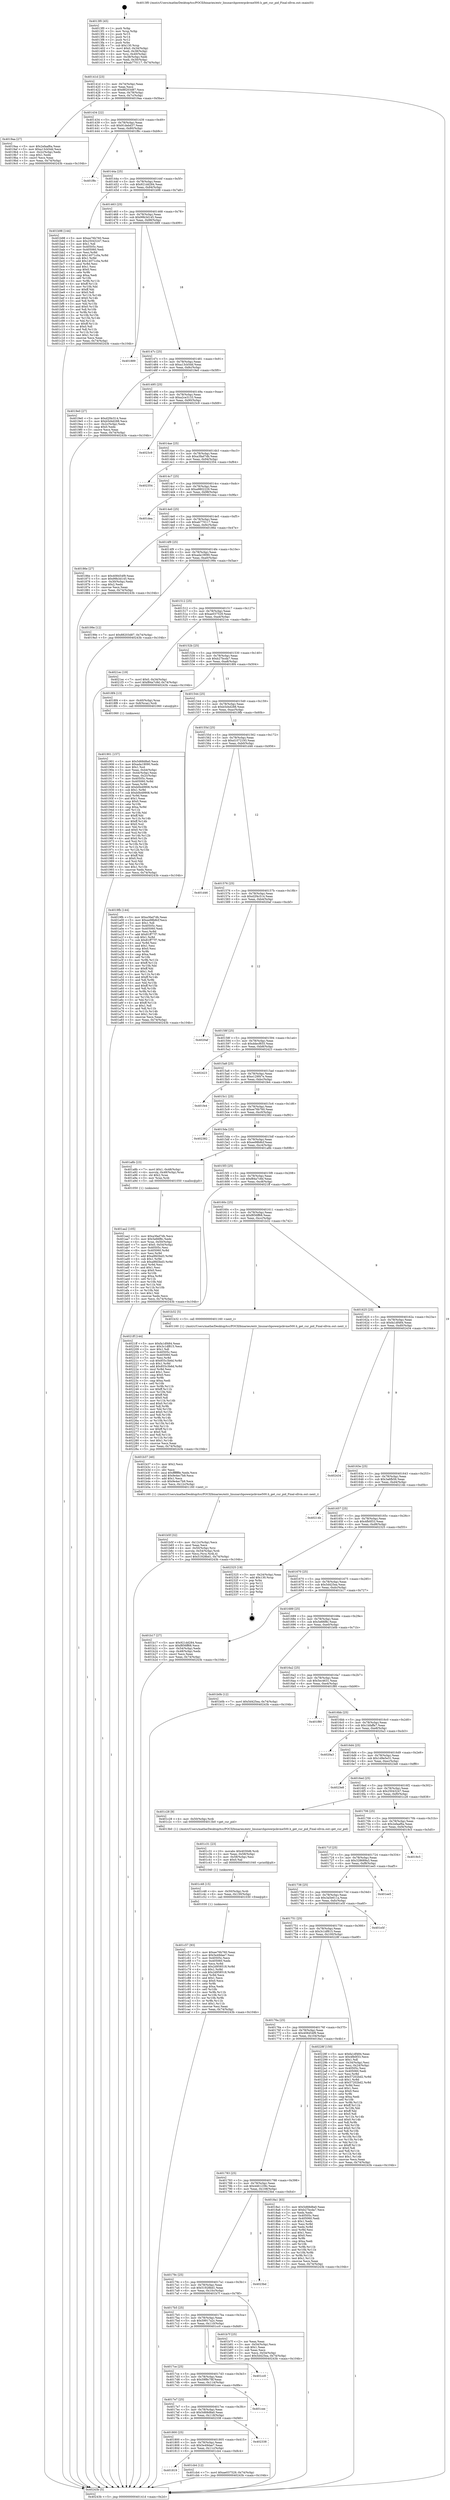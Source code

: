 digraph "0x4013f0" {
  label = "0x4013f0 (/mnt/c/Users/mathe/Desktop/tcc/POCII/binaries/extr_linuxarchpowerpckvme500.h_get_cur_pid_Final-ollvm.out::main(0))"
  labelloc = "t"
  node[shape=record]

  Entry [label="",width=0.3,height=0.3,shape=circle,fillcolor=black,style=filled]
  "0x40141d" [label="{
     0x40141d [23]\l
     | [instrs]\l
     &nbsp;&nbsp;0x40141d \<+3\>: mov -0x74(%rbp),%eax\l
     &nbsp;&nbsp;0x401420 \<+2\>: mov %eax,%ecx\l
     &nbsp;&nbsp;0x401422 \<+6\>: sub $0x88203d87,%ecx\l
     &nbsp;&nbsp;0x401428 \<+3\>: mov %eax,-0x78(%rbp)\l
     &nbsp;&nbsp;0x40142b \<+3\>: mov %ecx,-0x7c(%rbp)\l
     &nbsp;&nbsp;0x40142e \<+6\>: je 00000000004019aa \<main+0x5ba\>\l
  }"]
  "0x4019aa" [label="{
     0x4019aa [27]\l
     | [instrs]\l
     &nbsp;&nbsp;0x4019aa \<+5\>: mov $0x2efaaf6a,%eax\l
     &nbsp;&nbsp;0x4019af \<+5\>: mov $0xa13cb5dd,%ecx\l
     &nbsp;&nbsp;0x4019b4 \<+3\>: mov -0x2c(%rbp),%edx\l
     &nbsp;&nbsp;0x4019b7 \<+3\>: cmp $0x1,%edx\l
     &nbsp;&nbsp;0x4019ba \<+3\>: cmovl %ecx,%eax\l
     &nbsp;&nbsp;0x4019bd \<+3\>: mov %eax,-0x74(%rbp)\l
     &nbsp;&nbsp;0x4019c0 \<+5\>: jmp 000000000040243b \<main+0x104b\>\l
  }"]
  "0x401434" [label="{
     0x401434 [22]\l
     | [instrs]\l
     &nbsp;&nbsp;0x401434 \<+5\>: jmp 0000000000401439 \<main+0x49\>\l
     &nbsp;&nbsp;0x401439 \<+3\>: mov -0x78(%rbp),%eax\l
     &nbsp;&nbsp;0x40143c \<+5\>: sub $0x91debd37,%eax\l
     &nbsp;&nbsp;0x401441 \<+3\>: mov %eax,-0x80(%rbp)\l
     &nbsp;&nbsp;0x401444 \<+6\>: je 0000000000401f8c \<main+0xb9c\>\l
  }"]
  Exit [label="",width=0.3,height=0.3,shape=circle,fillcolor=black,style=filled,peripheries=2]
  "0x401f8c" [label="{
     0x401f8c\l
  }", style=dashed]
  "0x40144a" [label="{
     0x40144a [25]\l
     | [instrs]\l
     &nbsp;&nbsp;0x40144a \<+5\>: jmp 000000000040144f \<main+0x5f\>\l
     &nbsp;&nbsp;0x40144f \<+3\>: mov -0x78(%rbp),%eax\l
     &nbsp;&nbsp;0x401452 \<+5\>: sub $0x921dd284,%eax\l
     &nbsp;&nbsp;0x401457 \<+6\>: mov %eax,-0x84(%rbp)\l
     &nbsp;&nbsp;0x40145d \<+6\>: je 0000000000401b98 \<main+0x7a8\>\l
  }"]
  "0x401819" [label="{
     0x401819\l
  }", style=dashed]
  "0x401b98" [label="{
     0x401b98 [144]\l
     | [instrs]\l
     &nbsp;&nbsp;0x401b98 \<+5\>: mov $0xee76b760,%eax\l
     &nbsp;&nbsp;0x401b9d \<+5\>: mov $0x25043247,%ecx\l
     &nbsp;&nbsp;0x401ba2 \<+2\>: mov $0x1,%dl\l
     &nbsp;&nbsp;0x401ba4 \<+7\>: mov 0x40505c,%esi\l
     &nbsp;&nbsp;0x401bab \<+7\>: mov 0x405060,%edi\l
     &nbsp;&nbsp;0x401bb2 \<+3\>: mov %esi,%r8d\l
     &nbsp;&nbsp;0x401bb5 \<+7\>: sub $0x14071c0a,%r8d\l
     &nbsp;&nbsp;0x401bbc \<+4\>: sub $0x1,%r8d\l
     &nbsp;&nbsp;0x401bc0 \<+7\>: add $0x14071c0a,%r8d\l
     &nbsp;&nbsp;0x401bc7 \<+4\>: imul %r8d,%esi\l
     &nbsp;&nbsp;0x401bcb \<+3\>: and $0x1,%esi\l
     &nbsp;&nbsp;0x401bce \<+3\>: cmp $0x0,%esi\l
     &nbsp;&nbsp;0x401bd1 \<+4\>: sete %r9b\l
     &nbsp;&nbsp;0x401bd5 \<+3\>: cmp $0xa,%edi\l
     &nbsp;&nbsp;0x401bd8 \<+4\>: setl %r10b\l
     &nbsp;&nbsp;0x401bdc \<+3\>: mov %r9b,%r11b\l
     &nbsp;&nbsp;0x401bdf \<+4\>: xor $0xff,%r11b\l
     &nbsp;&nbsp;0x401be3 \<+3\>: mov %r10b,%bl\l
     &nbsp;&nbsp;0x401be6 \<+3\>: xor $0xff,%bl\l
     &nbsp;&nbsp;0x401be9 \<+3\>: xor $0x0,%dl\l
     &nbsp;&nbsp;0x401bec \<+3\>: mov %r11b,%r14b\l
     &nbsp;&nbsp;0x401bef \<+4\>: and $0x0,%r14b\l
     &nbsp;&nbsp;0x401bf3 \<+3\>: and %dl,%r9b\l
     &nbsp;&nbsp;0x401bf6 \<+3\>: mov %bl,%r15b\l
     &nbsp;&nbsp;0x401bf9 \<+4\>: and $0x0,%r15b\l
     &nbsp;&nbsp;0x401bfd \<+3\>: and %dl,%r10b\l
     &nbsp;&nbsp;0x401c00 \<+3\>: or %r9b,%r14b\l
     &nbsp;&nbsp;0x401c03 \<+3\>: or %r10b,%r15b\l
     &nbsp;&nbsp;0x401c06 \<+3\>: xor %r15b,%r14b\l
     &nbsp;&nbsp;0x401c09 \<+3\>: or %bl,%r11b\l
     &nbsp;&nbsp;0x401c0c \<+4\>: xor $0xff,%r11b\l
     &nbsp;&nbsp;0x401c10 \<+3\>: or $0x0,%dl\l
     &nbsp;&nbsp;0x401c13 \<+3\>: and %dl,%r11b\l
     &nbsp;&nbsp;0x401c16 \<+3\>: or %r11b,%r14b\l
     &nbsp;&nbsp;0x401c19 \<+4\>: test $0x1,%r14b\l
     &nbsp;&nbsp;0x401c1d \<+3\>: cmovne %ecx,%eax\l
     &nbsp;&nbsp;0x401c20 \<+3\>: mov %eax,-0x74(%rbp)\l
     &nbsp;&nbsp;0x401c23 \<+5\>: jmp 000000000040243b \<main+0x104b\>\l
  }"]
  "0x401463" [label="{
     0x401463 [25]\l
     | [instrs]\l
     &nbsp;&nbsp;0x401463 \<+5\>: jmp 0000000000401468 \<main+0x78\>\l
     &nbsp;&nbsp;0x401468 \<+3\>: mov -0x78(%rbp),%eax\l
     &nbsp;&nbsp;0x40146b \<+5\>: sub $0x99b3d145,%eax\l
     &nbsp;&nbsp;0x401470 \<+6\>: mov %eax,-0x88(%rbp)\l
     &nbsp;&nbsp;0x401476 \<+6\>: je 0000000000401889 \<main+0x499\>\l
  }"]
  "0x401cb4" [label="{
     0x401cb4 [12]\l
     | [instrs]\l
     &nbsp;&nbsp;0x401cb4 \<+7\>: movl $0xae037529,-0x74(%rbp)\l
     &nbsp;&nbsp;0x401cbb \<+5\>: jmp 000000000040243b \<main+0x104b\>\l
  }"]
  "0x401889" [label="{
     0x401889\l
  }", style=dashed]
  "0x40147c" [label="{
     0x40147c [25]\l
     | [instrs]\l
     &nbsp;&nbsp;0x40147c \<+5\>: jmp 0000000000401481 \<main+0x91\>\l
     &nbsp;&nbsp;0x401481 \<+3\>: mov -0x78(%rbp),%eax\l
     &nbsp;&nbsp;0x401484 \<+5\>: sub $0xa13cb5dd,%eax\l
     &nbsp;&nbsp;0x401489 \<+6\>: mov %eax,-0x8c(%rbp)\l
     &nbsp;&nbsp;0x40148f \<+6\>: je 00000000004019e0 \<main+0x5f0\>\l
  }"]
  "0x401800" [label="{
     0x401800 [25]\l
     | [instrs]\l
     &nbsp;&nbsp;0x401800 \<+5\>: jmp 0000000000401805 \<main+0x415\>\l
     &nbsp;&nbsp;0x401805 \<+3\>: mov -0x78(%rbp),%eax\l
     &nbsp;&nbsp;0x401808 \<+5\>: sub $0x5e49dae7,%eax\l
     &nbsp;&nbsp;0x40180d \<+6\>: mov %eax,-0x11c(%rbp)\l
     &nbsp;&nbsp;0x401813 \<+6\>: je 0000000000401cb4 \<main+0x8c4\>\l
  }"]
  "0x4019e0" [label="{
     0x4019e0 [27]\l
     | [instrs]\l
     &nbsp;&nbsp;0x4019e0 \<+5\>: mov $0xd2f4c514,%eax\l
     &nbsp;&nbsp;0x4019e5 \<+5\>: mov $0xb5d4d288,%ecx\l
     &nbsp;&nbsp;0x4019ea \<+3\>: mov -0x2c(%rbp),%edx\l
     &nbsp;&nbsp;0x4019ed \<+3\>: cmp $0x0,%edx\l
     &nbsp;&nbsp;0x4019f0 \<+3\>: cmove %ecx,%eax\l
     &nbsp;&nbsp;0x4019f3 \<+3\>: mov %eax,-0x74(%rbp)\l
     &nbsp;&nbsp;0x4019f6 \<+5\>: jmp 000000000040243b \<main+0x104b\>\l
  }"]
  "0x401495" [label="{
     0x401495 [25]\l
     | [instrs]\l
     &nbsp;&nbsp;0x401495 \<+5\>: jmp 000000000040149a \<main+0xaa\>\l
     &nbsp;&nbsp;0x40149a \<+3\>: mov -0x78(%rbp),%eax\l
     &nbsp;&nbsp;0x40149d \<+5\>: sub $0xa2ce3133,%eax\l
     &nbsp;&nbsp;0x4014a2 \<+6\>: mov %eax,-0x90(%rbp)\l
     &nbsp;&nbsp;0x4014a8 \<+6\>: je 00000000004023c9 \<main+0xfd9\>\l
  }"]
  "0x402338" [label="{
     0x402338\l
  }", style=dashed]
  "0x4023c9" [label="{
     0x4023c9\l
  }", style=dashed]
  "0x4014ae" [label="{
     0x4014ae [25]\l
     | [instrs]\l
     &nbsp;&nbsp;0x4014ae \<+5\>: jmp 00000000004014b3 \<main+0xc3\>\l
     &nbsp;&nbsp;0x4014b3 \<+3\>: mov -0x78(%rbp),%eax\l
     &nbsp;&nbsp;0x4014b6 \<+5\>: sub $0xa3fad7db,%eax\l
     &nbsp;&nbsp;0x4014bb \<+6\>: mov %eax,-0x94(%rbp)\l
     &nbsp;&nbsp;0x4014c1 \<+6\>: je 0000000000402354 \<main+0xf64\>\l
  }"]
  "0x4017e7" [label="{
     0x4017e7 [25]\l
     | [instrs]\l
     &nbsp;&nbsp;0x4017e7 \<+5\>: jmp 00000000004017ec \<main+0x3fc\>\l
     &nbsp;&nbsp;0x4017ec \<+3\>: mov -0x78(%rbp),%eax\l
     &nbsp;&nbsp;0x4017ef \<+5\>: sub $0x5d68d8a0,%eax\l
     &nbsp;&nbsp;0x4017f4 \<+6\>: mov %eax,-0x118(%rbp)\l
     &nbsp;&nbsp;0x4017fa \<+6\>: je 0000000000402338 \<main+0xf48\>\l
  }"]
  "0x402354" [label="{
     0x402354\l
  }", style=dashed]
  "0x4014c7" [label="{
     0x4014c7 [25]\l
     | [instrs]\l
     &nbsp;&nbsp;0x4014c7 \<+5\>: jmp 00000000004014cc \<main+0xdc\>\l
     &nbsp;&nbsp;0x4014cc \<+3\>: mov -0x78(%rbp),%eax\l
     &nbsp;&nbsp;0x4014cf \<+5\>: sub $0xa9802229,%eax\l
     &nbsp;&nbsp;0x4014d4 \<+6\>: mov %eax,-0x98(%rbp)\l
     &nbsp;&nbsp;0x4014da \<+6\>: je 0000000000401dea \<main+0x9fa\>\l
  }"]
  "0x401cee" [label="{
     0x401cee\l
  }", style=dashed]
  "0x401dea" [label="{
     0x401dea\l
  }", style=dashed]
  "0x4014e0" [label="{
     0x4014e0 [25]\l
     | [instrs]\l
     &nbsp;&nbsp;0x4014e0 \<+5\>: jmp 00000000004014e5 \<main+0xf5\>\l
     &nbsp;&nbsp;0x4014e5 \<+3\>: mov -0x78(%rbp),%eax\l
     &nbsp;&nbsp;0x4014e8 \<+5\>: sub $0xab770117,%eax\l
     &nbsp;&nbsp;0x4014ed \<+6\>: mov %eax,-0x9c(%rbp)\l
     &nbsp;&nbsp;0x4014f3 \<+6\>: je 000000000040186e \<main+0x47e\>\l
  }"]
  "0x4017ce" [label="{
     0x4017ce [25]\l
     | [instrs]\l
     &nbsp;&nbsp;0x4017ce \<+5\>: jmp 00000000004017d3 \<main+0x3e3\>\l
     &nbsp;&nbsp;0x4017d3 \<+3\>: mov -0x78(%rbp),%eax\l
     &nbsp;&nbsp;0x4017d6 \<+5\>: sub $0x59f8c78f,%eax\l
     &nbsp;&nbsp;0x4017db \<+6\>: mov %eax,-0x114(%rbp)\l
     &nbsp;&nbsp;0x4017e1 \<+6\>: je 0000000000401cee \<main+0x8fe\>\l
  }"]
  "0x40186e" [label="{
     0x40186e [27]\l
     | [instrs]\l
     &nbsp;&nbsp;0x40186e \<+5\>: mov $0x408454f9,%eax\l
     &nbsp;&nbsp;0x401873 \<+5\>: mov $0x99b3d145,%ecx\l
     &nbsp;&nbsp;0x401878 \<+3\>: mov -0x30(%rbp),%edx\l
     &nbsp;&nbsp;0x40187b \<+3\>: cmp $0x2,%edx\l
     &nbsp;&nbsp;0x40187e \<+3\>: cmovne %ecx,%eax\l
     &nbsp;&nbsp;0x401881 \<+3\>: mov %eax,-0x74(%rbp)\l
     &nbsp;&nbsp;0x401884 \<+5\>: jmp 000000000040243b \<main+0x104b\>\l
  }"]
  "0x4014f9" [label="{
     0x4014f9 [25]\l
     | [instrs]\l
     &nbsp;&nbsp;0x4014f9 \<+5\>: jmp 00000000004014fe \<main+0x10e\>\l
     &nbsp;&nbsp;0x4014fe \<+3\>: mov -0x78(%rbp),%eax\l
     &nbsp;&nbsp;0x401501 \<+5\>: sub $0xada19090,%eax\l
     &nbsp;&nbsp;0x401506 \<+6\>: mov %eax,-0xa0(%rbp)\l
     &nbsp;&nbsp;0x40150c \<+6\>: je 000000000040199e \<main+0x5ae\>\l
  }"]
  "0x40243b" [label="{
     0x40243b [5]\l
     | [instrs]\l
     &nbsp;&nbsp;0x40243b \<+5\>: jmp 000000000040141d \<main+0x2d\>\l
  }"]
  "0x4013f0" [label="{
     0x4013f0 [45]\l
     | [instrs]\l
     &nbsp;&nbsp;0x4013f0 \<+1\>: push %rbp\l
     &nbsp;&nbsp;0x4013f1 \<+3\>: mov %rsp,%rbp\l
     &nbsp;&nbsp;0x4013f4 \<+2\>: push %r15\l
     &nbsp;&nbsp;0x4013f6 \<+2\>: push %r14\l
     &nbsp;&nbsp;0x4013f8 \<+2\>: push %r12\l
     &nbsp;&nbsp;0x4013fa \<+1\>: push %rbx\l
     &nbsp;&nbsp;0x4013fb \<+7\>: sub $0x130,%rsp\l
     &nbsp;&nbsp;0x401402 \<+7\>: movl $0x0,-0x34(%rbp)\l
     &nbsp;&nbsp;0x401409 \<+3\>: mov %edi,-0x38(%rbp)\l
     &nbsp;&nbsp;0x40140c \<+4\>: mov %rsi,-0x40(%rbp)\l
     &nbsp;&nbsp;0x401410 \<+3\>: mov -0x38(%rbp),%edi\l
     &nbsp;&nbsp;0x401413 \<+3\>: mov %edi,-0x30(%rbp)\l
     &nbsp;&nbsp;0x401416 \<+7\>: movl $0xab770117,-0x74(%rbp)\l
  }"]
  "0x401cc0" [label="{
     0x401cc0\l
  }", style=dashed]
  "0x40199e" [label="{
     0x40199e [12]\l
     | [instrs]\l
     &nbsp;&nbsp;0x40199e \<+7\>: movl $0x88203d87,-0x74(%rbp)\l
     &nbsp;&nbsp;0x4019a5 \<+5\>: jmp 000000000040243b \<main+0x104b\>\l
  }"]
  "0x401512" [label="{
     0x401512 [25]\l
     | [instrs]\l
     &nbsp;&nbsp;0x401512 \<+5\>: jmp 0000000000401517 \<main+0x127\>\l
     &nbsp;&nbsp;0x401517 \<+3\>: mov -0x78(%rbp),%eax\l
     &nbsp;&nbsp;0x40151a \<+5\>: sub $0xae037529,%eax\l
     &nbsp;&nbsp;0x40151f \<+6\>: mov %eax,-0xa4(%rbp)\l
     &nbsp;&nbsp;0x401525 \<+6\>: je 00000000004021ec \<main+0xdfc\>\l
  }"]
  "0x401c57" [label="{
     0x401c57 [93]\l
     | [instrs]\l
     &nbsp;&nbsp;0x401c57 \<+5\>: mov $0xee76b760,%eax\l
     &nbsp;&nbsp;0x401c5c \<+5\>: mov $0x5e49dae7,%esi\l
     &nbsp;&nbsp;0x401c61 \<+7\>: mov 0x40505c,%ecx\l
     &nbsp;&nbsp;0x401c68 \<+7\>: mov 0x405060,%edx\l
     &nbsp;&nbsp;0x401c6f \<+3\>: mov %ecx,%r8d\l
     &nbsp;&nbsp;0x401c72 \<+7\>: add $0x2d958518,%r8d\l
     &nbsp;&nbsp;0x401c79 \<+4\>: sub $0x1,%r8d\l
     &nbsp;&nbsp;0x401c7d \<+7\>: sub $0x2d958518,%r8d\l
     &nbsp;&nbsp;0x401c84 \<+4\>: imul %r8d,%ecx\l
     &nbsp;&nbsp;0x401c88 \<+3\>: and $0x1,%ecx\l
     &nbsp;&nbsp;0x401c8b \<+3\>: cmp $0x0,%ecx\l
     &nbsp;&nbsp;0x401c8e \<+4\>: sete %r9b\l
     &nbsp;&nbsp;0x401c92 \<+3\>: cmp $0xa,%edx\l
     &nbsp;&nbsp;0x401c95 \<+4\>: setl %r10b\l
     &nbsp;&nbsp;0x401c99 \<+3\>: mov %r9b,%r11b\l
     &nbsp;&nbsp;0x401c9c \<+3\>: and %r10b,%r11b\l
     &nbsp;&nbsp;0x401c9f \<+3\>: xor %r10b,%r9b\l
     &nbsp;&nbsp;0x401ca2 \<+3\>: or %r9b,%r11b\l
     &nbsp;&nbsp;0x401ca5 \<+4\>: test $0x1,%r11b\l
     &nbsp;&nbsp;0x401ca9 \<+3\>: cmovne %esi,%eax\l
     &nbsp;&nbsp;0x401cac \<+3\>: mov %eax,-0x74(%rbp)\l
     &nbsp;&nbsp;0x401caf \<+5\>: jmp 000000000040243b \<main+0x104b\>\l
  }"]
  "0x4021ec" [label="{
     0x4021ec [19]\l
     | [instrs]\l
     &nbsp;&nbsp;0x4021ec \<+7\>: movl $0x0,-0x34(%rbp)\l
     &nbsp;&nbsp;0x4021f3 \<+7\>: movl $0xf84a7c8d,-0x74(%rbp)\l
     &nbsp;&nbsp;0x4021fa \<+5\>: jmp 000000000040243b \<main+0x104b\>\l
  }"]
  "0x40152b" [label="{
     0x40152b [25]\l
     | [instrs]\l
     &nbsp;&nbsp;0x40152b \<+5\>: jmp 0000000000401530 \<main+0x140\>\l
     &nbsp;&nbsp;0x401530 \<+3\>: mov -0x78(%rbp),%eax\l
     &nbsp;&nbsp;0x401533 \<+5\>: sub $0xb27bcda7,%eax\l
     &nbsp;&nbsp;0x401538 \<+6\>: mov %eax,-0xa8(%rbp)\l
     &nbsp;&nbsp;0x40153e \<+6\>: je 00000000004018f4 \<main+0x504\>\l
  }"]
  "0x401c48" [label="{
     0x401c48 [15]\l
     | [instrs]\l
     &nbsp;&nbsp;0x401c48 \<+4\>: mov -0x50(%rbp),%rdi\l
     &nbsp;&nbsp;0x401c4c \<+6\>: mov %eax,-0x130(%rbp)\l
     &nbsp;&nbsp;0x401c52 \<+5\>: call 0000000000401030 \<free@plt\>\l
     | [calls]\l
     &nbsp;&nbsp;0x401030 \{1\} (unknown)\l
  }"]
  "0x4018f4" [label="{
     0x4018f4 [13]\l
     | [instrs]\l
     &nbsp;&nbsp;0x4018f4 \<+4\>: mov -0x40(%rbp),%rax\l
     &nbsp;&nbsp;0x4018f8 \<+4\>: mov 0x8(%rax),%rdi\l
     &nbsp;&nbsp;0x4018fc \<+5\>: call 0000000000401060 \<atoi@plt\>\l
     | [calls]\l
     &nbsp;&nbsp;0x401060 \{1\} (unknown)\l
  }"]
  "0x401544" [label="{
     0x401544 [25]\l
     | [instrs]\l
     &nbsp;&nbsp;0x401544 \<+5\>: jmp 0000000000401549 \<main+0x159\>\l
     &nbsp;&nbsp;0x401549 \<+3\>: mov -0x78(%rbp),%eax\l
     &nbsp;&nbsp;0x40154c \<+5\>: sub $0xb5d4d288,%eax\l
     &nbsp;&nbsp;0x401551 \<+6\>: mov %eax,-0xac(%rbp)\l
     &nbsp;&nbsp;0x401557 \<+6\>: je 00000000004019fb \<main+0x60b\>\l
  }"]
  "0x401c31" [label="{
     0x401c31 [23]\l
     | [instrs]\l
     &nbsp;&nbsp;0x401c31 \<+10\>: movabs $0x4030d6,%rdi\l
     &nbsp;&nbsp;0x401c3b \<+3\>: mov %eax,-0x58(%rbp)\l
     &nbsp;&nbsp;0x401c3e \<+3\>: mov -0x58(%rbp),%esi\l
     &nbsp;&nbsp;0x401c41 \<+2\>: mov $0x0,%al\l
     &nbsp;&nbsp;0x401c43 \<+5\>: call 0000000000401040 \<printf@plt\>\l
     | [calls]\l
     &nbsp;&nbsp;0x401040 \{1\} (unknown)\l
  }"]
  "0x4019fb" [label="{
     0x4019fb [144]\l
     | [instrs]\l
     &nbsp;&nbsp;0x4019fb \<+5\>: mov $0xa3fad7db,%eax\l
     &nbsp;&nbsp;0x401a00 \<+5\>: mov $0xee98b8cf,%ecx\l
     &nbsp;&nbsp;0x401a05 \<+2\>: mov $0x1,%dl\l
     &nbsp;&nbsp;0x401a07 \<+7\>: mov 0x40505c,%esi\l
     &nbsp;&nbsp;0x401a0e \<+7\>: mov 0x405060,%edi\l
     &nbsp;&nbsp;0x401a15 \<+3\>: mov %esi,%r8d\l
     &nbsp;&nbsp;0x401a18 \<+7\>: add $0x81ff77f7,%r8d\l
     &nbsp;&nbsp;0x401a1f \<+4\>: sub $0x1,%r8d\l
     &nbsp;&nbsp;0x401a23 \<+7\>: sub $0x81ff77f7,%r8d\l
     &nbsp;&nbsp;0x401a2a \<+4\>: imul %r8d,%esi\l
     &nbsp;&nbsp;0x401a2e \<+3\>: and $0x1,%esi\l
     &nbsp;&nbsp;0x401a31 \<+3\>: cmp $0x0,%esi\l
     &nbsp;&nbsp;0x401a34 \<+4\>: sete %r9b\l
     &nbsp;&nbsp;0x401a38 \<+3\>: cmp $0xa,%edi\l
     &nbsp;&nbsp;0x401a3b \<+4\>: setl %r10b\l
     &nbsp;&nbsp;0x401a3f \<+3\>: mov %r9b,%r11b\l
     &nbsp;&nbsp;0x401a42 \<+4\>: xor $0xff,%r11b\l
     &nbsp;&nbsp;0x401a46 \<+3\>: mov %r10b,%bl\l
     &nbsp;&nbsp;0x401a49 \<+3\>: xor $0xff,%bl\l
     &nbsp;&nbsp;0x401a4c \<+3\>: xor $0x1,%dl\l
     &nbsp;&nbsp;0x401a4f \<+3\>: mov %r11b,%r14b\l
     &nbsp;&nbsp;0x401a52 \<+4\>: and $0xff,%r14b\l
     &nbsp;&nbsp;0x401a56 \<+3\>: and %dl,%r9b\l
     &nbsp;&nbsp;0x401a59 \<+3\>: mov %bl,%r15b\l
     &nbsp;&nbsp;0x401a5c \<+4\>: and $0xff,%r15b\l
     &nbsp;&nbsp;0x401a60 \<+3\>: and %dl,%r10b\l
     &nbsp;&nbsp;0x401a63 \<+3\>: or %r9b,%r14b\l
     &nbsp;&nbsp;0x401a66 \<+3\>: or %r10b,%r15b\l
     &nbsp;&nbsp;0x401a69 \<+3\>: xor %r15b,%r14b\l
     &nbsp;&nbsp;0x401a6c \<+3\>: or %bl,%r11b\l
     &nbsp;&nbsp;0x401a6f \<+4\>: xor $0xff,%r11b\l
     &nbsp;&nbsp;0x401a73 \<+3\>: or $0x1,%dl\l
     &nbsp;&nbsp;0x401a76 \<+3\>: and %dl,%r11b\l
     &nbsp;&nbsp;0x401a79 \<+3\>: or %r11b,%r14b\l
     &nbsp;&nbsp;0x401a7c \<+4\>: test $0x1,%r14b\l
     &nbsp;&nbsp;0x401a80 \<+3\>: cmovne %ecx,%eax\l
     &nbsp;&nbsp;0x401a83 \<+3\>: mov %eax,-0x74(%rbp)\l
     &nbsp;&nbsp;0x401a86 \<+5\>: jmp 000000000040243b \<main+0x104b\>\l
  }"]
  "0x40155d" [label="{
     0x40155d [25]\l
     | [instrs]\l
     &nbsp;&nbsp;0x40155d \<+5\>: jmp 0000000000401562 \<main+0x172\>\l
     &nbsp;&nbsp;0x401562 \<+3\>: mov -0x78(%rbp),%eax\l
     &nbsp;&nbsp;0x401565 \<+5\>: sub $0xd1072193,%eax\l
     &nbsp;&nbsp;0x40156a \<+6\>: mov %eax,-0xb0(%rbp)\l
     &nbsp;&nbsp;0x401570 \<+6\>: je 0000000000401d46 \<main+0x956\>\l
  }"]
  "0x4017b5" [label="{
     0x4017b5 [25]\l
     | [instrs]\l
     &nbsp;&nbsp;0x4017b5 \<+5\>: jmp 00000000004017ba \<main+0x3ca\>\l
     &nbsp;&nbsp;0x4017ba \<+3\>: mov -0x78(%rbp),%eax\l
     &nbsp;&nbsp;0x4017bd \<+5\>: sub $0x59917a2c,%eax\l
     &nbsp;&nbsp;0x4017c2 \<+6\>: mov %eax,-0x110(%rbp)\l
     &nbsp;&nbsp;0x4017c8 \<+6\>: je 0000000000401cc0 \<main+0x8d0\>\l
  }"]
  "0x401d46" [label="{
     0x401d46\l
  }", style=dashed]
  "0x401576" [label="{
     0x401576 [25]\l
     | [instrs]\l
     &nbsp;&nbsp;0x401576 \<+5\>: jmp 000000000040157b \<main+0x18b\>\l
     &nbsp;&nbsp;0x40157b \<+3\>: mov -0x78(%rbp),%eax\l
     &nbsp;&nbsp;0x40157e \<+5\>: sub $0xd2f4c514,%eax\l
     &nbsp;&nbsp;0x401583 \<+6\>: mov %eax,-0xb4(%rbp)\l
     &nbsp;&nbsp;0x401589 \<+6\>: je 00000000004020af \<main+0xcbf\>\l
  }"]
  "0x401b7f" [label="{
     0x401b7f [25]\l
     | [instrs]\l
     &nbsp;&nbsp;0x401b7f \<+2\>: xor %eax,%eax\l
     &nbsp;&nbsp;0x401b81 \<+3\>: mov -0x54(%rbp),%ecx\l
     &nbsp;&nbsp;0x401b84 \<+3\>: sub $0x1,%eax\l
     &nbsp;&nbsp;0x401b87 \<+2\>: sub %eax,%ecx\l
     &nbsp;&nbsp;0x401b89 \<+3\>: mov %ecx,-0x54(%rbp)\l
     &nbsp;&nbsp;0x401b8c \<+7\>: movl $0x5d425ea,-0x74(%rbp)\l
     &nbsp;&nbsp;0x401b93 \<+5\>: jmp 000000000040243b \<main+0x104b\>\l
  }"]
  "0x4020af" [label="{
     0x4020af\l
  }", style=dashed]
  "0x40158f" [label="{
     0x40158f [25]\l
     | [instrs]\l
     &nbsp;&nbsp;0x40158f \<+5\>: jmp 0000000000401594 \<main+0x1a4\>\l
     &nbsp;&nbsp;0x401594 \<+3\>: mov -0x78(%rbp),%eax\l
     &nbsp;&nbsp;0x401597 \<+5\>: sub $0xddecf655,%eax\l
     &nbsp;&nbsp;0x40159c \<+6\>: mov %eax,-0xb8(%rbp)\l
     &nbsp;&nbsp;0x4015a2 \<+6\>: je 0000000000402423 \<main+0x1033\>\l
  }"]
  "0x40179c" [label="{
     0x40179c [25]\l
     | [instrs]\l
     &nbsp;&nbsp;0x40179c \<+5\>: jmp 00000000004017a1 \<main+0x3b1\>\l
     &nbsp;&nbsp;0x4017a1 \<+3\>: mov -0x78(%rbp),%eax\l
     &nbsp;&nbsp;0x4017a4 \<+5\>: sub $0x51928bd1,%eax\l
     &nbsp;&nbsp;0x4017a9 \<+6\>: mov %eax,-0x10c(%rbp)\l
     &nbsp;&nbsp;0x4017af \<+6\>: je 0000000000401b7f \<main+0x78f\>\l
  }"]
  "0x402423" [label="{
     0x402423\l
  }", style=dashed]
  "0x4015a8" [label="{
     0x4015a8 [25]\l
     | [instrs]\l
     &nbsp;&nbsp;0x4015a8 \<+5\>: jmp 00000000004015ad \<main+0x1bd\>\l
     &nbsp;&nbsp;0x4015ad \<+3\>: mov -0x78(%rbp),%eax\l
     &nbsp;&nbsp;0x4015b0 \<+5\>: sub $0xe129f47e,%eax\l
     &nbsp;&nbsp;0x4015b5 \<+6\>: mov %eax,-0xbc(%rbp)\l
     &nbsp;&nbsp;0x4015bb \<+6\>: je 0000000000401fe4 \<main+0xbf4\>\l
  }"]
  "0x4023bd" [label="{
     0x4023bd\l
  }", style=dashed]
  "0x401fe4" [label="{
     0x401fe4\l
  }", style=dashed]
  "0x4015c1" [label="{
     0x4015c1 [25]\l
     | [instrs]\l
     &nbsp;&nbsp;0x4015c1 \<+5\>: jmp 00000000004015c6 \<main+0x1d6\>\l
     &nbsp;&nbsp;0x4015c6 \<+3\>: mov -0x78(%rbp),%eax\l
     &nbsp;&nbsp;0x4015c9 \<+5\>: sub $0xee76b760,%eax\l
     &nbsp;&nbsp;0x4015ce \<+6\>: mov %eax,-0xc0(%rbp)\l
     &nbsp;&nbsp;0x4015d4 \<+6\>: je 0000000000402382 \<main+0xf92\>\l
  }"]
  "0x401b5f" [label="{
     0x401b5f [32]\l
     | [instrs]\l
     &nbsp;&nbsp;0x401b5f \<+6\>: mov -0x12c(%rbp),%ecx\l
     &nbsp;&nbsp;0x401b65 \<+3\>: imul %eax,%ecx\l
     &nbsp;&nbsp;0x401b68 \<+4\>: mov -0x50(%rbp),%rsi\l
     &nbsp;&nbsp;0x401b6c \<+4\>: movslq -0x54(%rbp),%rdi\l
     &nbsp;&nbsp;0x401b70 \<+3\>: mov %ecx,(%rsi,%rdi,4)\l
     &nbsp;&nbsp;0x401b73 \<+7\>: movl $0x51928bd1,-0x74(%rbp)\l
     &nbsp;&nbsp;0x401b7a \<+5\>: jmp 000000000040243b \<main+0x104b\>\l
  }"]
  "0x402382" [label="{
     0x402382\l
  }", style=dashed]
  "0x4015da" [label="{
     0x4015da [25]\l
     | [instrs]\l
     &nbsp;&nbsp;0x4015da \<+5\>: jmp 00000000004015df \<main+0x1ef\>\l
     &nbsp;&nbsp;0x4015df \<+3\>: mov -0x78(%rbp),%eax\l
     &nbsp;&nbsp;0x4015e2 \<+5\>: sub $0xee98b8cf,%eax\l
     &nbsp;&nbsp;0x4015e7 \<+6\>: mov %eax,-0xc4(%rbp)\l
     &nbsp;&nbsp;0x4015ed \<+6\>: je 0000000000401a8b \<main+0x69b\>\l
  }"]
  "0x401b37" [label="{
     0x401b37 [40]\l
     | [instrs]\l
     &nbsp;&nbsp;0x401b37 \<+5\>: mov $0x2,%ecx\l
     &nbsp;&nbsp;0x401b3c \<+1\>: cltd\l
     &nbsp;&nbsp;0x401b3d \<+2\>: idiv %ecx\l
     &nbsp;&nbsp;0x401b3f \<+6\>: imul $0xfffffffe,%edx,%ecx\l
     &nbsp;&nbsp;0x401b45 \<+6\>: add $0x9e4ec7b9,%ecx\l
     &nbsp;&nbsp;0x401b4b \<+3\>: add $0x1,%ecx\l
     &nbsp;&nbsp;0x401b4e \<+6\>: sub $0x9e4ec7b9,%ecx\l
     &nbsp;&nbsp;0x401b54 \<+6\>: mov %ecx,-0x12c(%rbp)\l
     &nbsp;&nbsp;0x401b5a \<+5\>: call 0000000000401160 \<next_i\>\l
     | [calls]\l
     &nbsp;&nbsp;0x401160 \{1\} (/mnt/c/Users/mathe/Desktop/tcc/POCII/binaries/extr_linuxarchpowerpckvme500.h_get_cur_pid_Final-ollvm.out::next_i)\l
  }"]
  "0x401a8b" [label="{
     0x401a8b [23]\l
     | [instrs]\l
     &nbsp;&nbsp;0x401a8b \<+7\>: movl $0x1,-0x48(%rbp)\l
     &nbsp;&nbsp;0x401a92 \<+4\>: movslq -0x48(%rbp),%rax\l
     &nbsp;&nbsp;0x401a96 \<+4\>: shl $0x2,%rax\l
     &nbsp;&nbsp;0x401a9a \<+3\>: mov %rax,%rdi\l
     &nbsp;&nbsp;0x401a9d \<+5\>: call 0000000000401050 \<malloc@plt\>\l
     | [calls]\l
     &nbsp;&nbsp;0x401050 \{1\} (unknown)\l
  }"]
  "0x4015f3" [label="{
     0x4015f3 [25]\l
     | [instrs]\l
     &nbsp;&nbsp;0x4015f3 \<+5\>: jmp 00000000004015f8 \<main+0x208\>\l
     &nbsp;&nbsp;0x4015f8 \<+3\>: mov -0x78(%rbp),%eax\l
     &nbsp;&nbsp;0x4015fb \<+5\>: sub $0xf84a7c8d,%eax\l
     &nbsp;&nbsp;0x401600 \<+6\>: mov %eax,-0xc8(%rbp)\l
     &nbsp;&nbsp;0x401606 \<+6\>: je 00000000004021ff \<main+0xe0f\>\l
  }"]
  "0x401aa2" [label="{
     0x401aa2 [105]\l
     | [instrs]\l
     &nbsp;&nbsp;0x401aa2 \<+5\>: mov $0xa3fad7db,%ecx\l
     &nbsp;&nbsp;0x401aa7 \<+5\>: mov $0x5e66f8c,%edx\l
     &nbsp;&nbsp;0x401aac \<+4\>: mov %rax,-0x50(%rbp)\l
     &nbsp;&nbsp;0x401ab0 \<+7\>: movl $0x0,-0x54(%rbp)\l
     &nbsp;&nbsp;0x401ab7 \<+7\>: mov 0x40505c,%esi\l
     &nbsp;&nbsp;0x401abe \<+8\>: mov 0x405060,%r8d\l
     &nbsp;&nbsp;0x401ac6 \<+3\>: mov %esi,%r9d\l
     &nbsp;&nbsp;0x401ac9 \<+7\>: add $0xa9fd3bd3,%r9d\l
     &nbsp;&nbsp;0x401ad0 \<+4\>: sub $0x1,%r9d\l
     &nbsp;&nbsp;0x401ad4 \<+7\>: sub $0xa9fd3bd3,%r9d\l
     &nbsp;&nbsp;0x401adb \<+4\>: imul %r9d,%esi\l
     &nbsp;&nbsp;0x401adf \<+3\>: and $0x1,%esi\l
     &nbsp;&nbsp;0x401ae2 \<+3\>: cmp $0x0,%esi\l
     &nbsp;&nbsp;0x401ae5 \<+4\>: sete %r10b\l
     &nbsp;&nbsp;0x401ae9 \<+4\>: cmp $0xa,%r8d\l
     &nbsp;&nbsp;0x401aed \<+4\>: setl %r11b\l
     &nbsp;&nbsp;0x401af1 \<+3\>: mov %r10b,%bl\l
     &nbsp;&nbsp;0x401af4 \<+3\>: and %r11b,%bl\l
     &nbsp;&nbsp;0x401af7 \<+3\>: xor %r11b,%r10b\l
     &nbsp;&nbsp;0x401afa \<+3\>: or %r10b,%bl\l
     &nbsp;&nbsp;0x401afd \<+3\>: test $0x1,%bl\l
     &nbsp;&nbsp;0x401b00 \<+3\>: cmovne %edx,%ecx\l
     &nbsp;&nbsp;0x401b03 \<+3\>: mov %ecx,-0x74(%rbp)\l
     &nbsp;&nbsp;0x401b06 \<+5\>: jmp 000000000040243b \<main+0x104b\>\l
  }"]
  "0x4021ff" [label="{
     0x4021ff [144]\l
     | [instrs]\l
     &nbsp;&nbsp;0x4021ff \<+5\>: mov $0xfa1df484,%eax\l
     &nbsp;&nbsp;0x402204 \<+5\>: mov $0x3c1df815,%ecx\l
     &nbsp;&nbsp;0x402209 \<+2\>: mov $0x1,%dl\l
     &nbsp;&nbsp;0x40220b \<+7\>: mov 0x40505c,%esi\l
     &nbsp;&nbsp;0x402212 \<+7\>: mov 0x405060,%edi\l
     &nbsp;&nbsp;0x402219 \<+3\>: mov %esi,%r8d\l
     &nbsp;&nbsp;0x40221c \<+7\>: sub $0x855c3b6d,%r8d\l
     &nbsp;&nbsp;0x402223 \<+4\>: sub $0x1,%r8d\l
     &nbsp;&nbsp;0x402227 \<+7\>: add $0x855c3b6d,%r8d\l
     &nbsp;&nbsp;0x40222e \<+4\>: imul %r8d,%esi\l
     &nbsp;&nbsp;0x402232 \<+3\>: and $0x1,%esi\l
     &nbsp;&nbsp;0x402235 \<+3\>: cmp $0x0,%esi\l
     &nbsp;&nbsp;0x402238 \<+4\>: sete %r9b\l
     &nbsp;&nbsp;0x40223c \<+3\>: cmp $0xa,%edi\l
     &nbsp;&nbsp;0x40223f \<+4\>: setl %r10b\l
     &nbsp;&nbsp;0x402243 \<+3\>: mov %r9b,%r11b\l
     &nbsp;&nbsp;0x402246 \<+4\>: xor $0xff,%r11b\l
     &nbsp;&nbsp;0x40224a \<+3\>: mov %r10b,%bl\l
     &nbsp;&nbsp;0x40224d \<+3\>: xor $0xff,%bl\l
     &nbsp;&nbsp;0x402250 \<+3\>: xor $0x0,%dl\l
     &nbsp;&nbsp;0x402253 \<+3\>: mov %r11b,%r14b\l
     &nbsp;&nbsp;0x402256 \<+4\>: and $0x0,%r14b\l
     &nbsp;&nbsp;0x40225a \<+3\>: and %dl,%r9b\l
     &nbsp;&nbsp;0x40225d \<+3\>: mov %bl,%r15b\l
     &nbsp;&nbsp;0x402260 \<+4\>: and $0x0,%r15b\l
     &nbsp;&nbsp;0x402264 \<+3\>: and %dl,%r10b\l
     &nbsp;&nbsp;0x402267 \<+3\>: or %r9b,%r14b\l
     &nbsp;&nbsp;0x40226a \<+3\>: or %r10b,%r15b\l
     &nbsp;&nbsp;0x40226d \<+3\>: xor %r15b,%r14b\l
     &nbsp;&nbsp;0x402270 \<+3\>: or %bl,%r11b\l
     &nbsp;&nbsp;0x402273 \<+4\>: xor $0xff,%r11b\l
     &nbsp;&nbsp;0x402277 \<+3\>: or $0x0,%dl\l
     &nbsp;&nbsp;0x40227a \<+3\>: and %dl,%r11b\l
     &nbsp;&nbsp;0x40227d \<+3\>: or %r11b,%r14b\l
     &nbsp;&nbsp;0x402280 \<+4\>: test $0x1,%r14b\l
     &nbsp;&nbsp;0x402284 \<+3\>: cmovne %ecx,%eax\l
     &nbsp;&nbsp;0x402287 \<+3\>: mov %eax,-0x74(%rbp)\l
     &nbsp;&nbsp;0x40228a \<+5\>: jmp 000000000040243b \<main+0x104b\>\l
  }"]
  "0x40160c" [label="{
     0x40160c [25]\l
     | [instrs]\l
     &nbsp;&nbsp;0x40160c \<+5\>: jmp 0000000000401611 \<main+0x221\>\l
     &nbsp;&nbsp;0x401611 \<+3\>: mov -0x78(%rbp),%eax\l
     &nbsp;&nbsp;0x401614 \<+5\>: sub $0xf856ff68,%eax\l
     &nbsp;&nbsp;0x401619 \<+6\>: mov %eax,-0xcc(%rbp)\l
     &nbsp;&nbsp;0x40161f \<+6\>: je 0000000000401b32 \<main+0x742\>\l
  }"]
  "0x401901" [label="{
     0x401901 [157]\l
     | [instrs]\l
     &nbsp;&nbsp;0x401901 \<+5\>: mov $0x5d68d8a0,%ecx\l
     &nbsp;&nbsp;0x401906 \<+5\>: mov $0xada19090,%edx\l
     &nbsp;&nbsp;0x40190b \<+3\>: mov $0x1,%sil\l
     &nbsp;&nbsp;0x40190e \<+3\>: mov %eax,-0x44(%rbp)\l
     &nbsp;&nbsp;0x401911 \<+3\>: mov -0x44(%rbp),%eax\l
     &nbsp;&nbsp;0x401914 \<+3\>: mov %eax,-0x2c(%rbp)\l
     &nbsp;&nbsp;0x401917 \<+7\>: mov 0x40505c,%eax\l
     &nbsp;&nbsp;0x40191e \<+8\>: mov 0x405060,%r8d\l
     &nbsp;&nbsp;0x401926 \<+3\>: mov %eax,%r9d\l
     &nbsp;&nbsp;0x401929 \<+7\>: add $0xb0b49908,%r9d\l
     &nbsp;&nbsp;0x401930 \<+4\>: sub $0x1,%r9d\l
     &nbsp;&nbsp;0x401934 \<+7\>: sub $0xb0b49908,%r9d\l
     &nbsp;&nbsp;0x40193b \<+4\>: imul %r9d,%eax\l
     &nbsp;&nbsp;0x40193f \<+3\>: and $0x1,%eax\l
     &nbsp;&nbsp;0x401942 \<+3\>: cmp $0x0,%eax\l
     &nbsp;&nbsp;0x401945 \<+4\>: sete %r10b\l
     &nbsp;&nbsp;0x401949 \<+4\>: cmp $0xa,%r8d\l
     &nbsp;&nbsp;0x40194d \<+4\>: setl %r11b\l
     &nbsp;&nbsp;0x401951 \<+3\>: mov %r10b,%bl\l
     &nbsp;&nbsp;0x401954 \<+3\>: xor $0xff,%bl\l
     &nbsp;&nbsp;0x401957 \<+3\>: mov %r11b,%r14b\l
     &nbsp;&nbsp;0x40195a \<+4\>: xor $0xff,%r14b\l
     &nbsp;&nbsp;0x40195e \<+4\>: xor $0x0,%sil\l
     &nbsp;&nbsp;0x401962 \<+3\>: mov %bl,%r15b\l
     &nbsp;&nbsp;0x401965 \<+4\>: and $0x0,%r15b\l
     &nbsp;&nbsp;0x401969 \<+3\>: and %sil,%r10b\l
     &nbsp;&nbsp;0x40196c \<+3\>: mov %r14b,%r12b\l
     &nbsp;&nbsp;0x40196f \<+4\>: and $0x0,%r12b\l
     &nbsp;&nbsp;0x401973 \<+3\>: and %sil,%r11b\l
     &nbsp;&nbsp;0x401976 \<+3\>: or %r10b,%r15b\l
     &nbsp;&nbsp;0x401979 \<+3\>: or %r11b,%r12b\l
     &nbsp;&nbsp;0x40197c \<+3\>: xor %r12b,%r15b\l
     &nbsp;&nbsp;0x40197f \<+3\>: or %r14b,%bl\l
     &nbsp;&nbsp;0x401982 \<+3\>: xor $0xff,%bl\l
     &nbsp;&nbsp;0x401985 \<+4\>: or $0x0,%sil\l
     &nbsp;&nbsp;0x401989 \<+3\>: and %sil,%bl\l
     &nbsp;&nbsp;0x40198c \<+3\>: or %bl,%r15b\l
     &nbsp;&nbsp;0x40198f \<+4\>: test $0x1,%r15b\l
     &nbsp;&nbsp;0x401993 \<+3\>: cmovne %edx,%ecx\l
     &nbsp;&nbsp;0x401996 \<+3\>: mov %ecx,-0x74(%rbp)\l
     &nbsp;&nbsp;0x401999 \<+5\>: jmp 000000000040243b \<main+0x104b\>\l
  }"]
  "0x401b32" [label="{
     0x401b32 [5]\l
     | [instrs]\l
     &nbsp;&nbsp;0x401b32 \<+5\>: call 0000000000401160 \<next_i\>\l
     | [calls]\l
     &nbsp;&nbsp;0x401160 \{1\} (/mnt/c/Users/mathe/Desktop/tcc/POCII/binaries/extr_linuxarchpowerpckvme500.h_get_cur_pid_Final-ollvm.out::next_i)\l
  }"]
  "0x401625" [label="{
     0x401625 [25]\l
     | [instrs]\l
     &nbsp;&nbsp;0x401625 \<+5\>: jmp 000000000040162a \<main+0x23a\>\l
     &nbsp;&nbsp;0x40162a \<+3\>: mov -0x78(%rbp),%eax\l
     &nbsp;&nbsp;0x40162d \<+5\>: sub $0xfa1df484,%eax\l
     &nbsp;&nbsp;0x401632 \<+6\>: mov %eax,-0xd0(%rbp)\l
     &nbsp;&nbsp;0x401638 \<+6\>: je 0000000000402434 \<main+0x1044\>\l
  }"]
  "0x401783" [label="{
     0x401783 [25]\l
     | [instrs]\l
     &nbsp;&nbsp;0x401783 \<+5\>: jmp 0000000000401788 \<main+0x398\>\l
     &nbsp;&nbsp;0x401788 \<+3\>: mov -0x78(%rbp),%eax\l
     &nbsp;&nbsp;0x40178b \<+5\>: sub $0x4461239c,%eax\l
     &nbsp;&nbsp;0x401790 \<+6\>: mov %eax,-0x108(%rbp)\l
     &nbsp;&nbsp;0x401796 \<+6\>: je 00000000004023bd \<main+0xfcd\>\l
  }"]
  "0x402434" [label="{
     0x402434\l
  }", style=dashed]
  "0x40163e" [label="{
     0x40163e [25]\l
     | [instrs]\l
     &nbsp;&nbsp;0x40163e \<+5\>: jmp 0000000000401643 \<main+0x253\>\l
     &nbsp;&nbsp;0x401643 \<+3\>: mov -0x78(%rbp),%eax\l
     &nbsp;&nbsp;0x401646 \<+5\>: sub $0x3a6fb56,%eax\l
     &nbsp;&nbsp;0x40164b \<+6\>: mov %eax,-0xd4(%rbp)\l
     &nbsp;&nbsp;0x401651 \<+6\>: je 000000000040214b \<main+0xd5b\>\l
  }"]
  "0x4018a1" [label="{
     0x4018a1 [83]\l
     | [instrs]\l
     &nbsp;&nbsp;0x4018a1 \<+5\>: mov $0x5d68d8a0,%eax\l
     &nbsp;&nbsp;0x4018a6 \<+5\>: mov $0xb27bcda7,%ecx\l
     &nbsp;&nbsp;0x4018ab \<+2\>: xor %edx,%edx\l
     &nbsp;&nbsp;0x4018ad \<+7\>: mov 0x40505c,%esi\l
     &nbsp;&nbsp;0x4018b4 \<+7\>: mov 0x405060,%edi\l
     &nbsp;&nbsp;0x4018bb \<+3\>: sub $0x1,%edx\l
     &nbsp;&nbsp;0x4018be \<+3\>: mov %esi,%r8d\l
     &nbsp;&nbsp;0x4018c1 \<+3\>: add %edx,%r8d\l
     &nbsp;&nbsp;0x4018c4 \<+4\>: imul %r8d,%esi\l
     &nbsp;&nbsp;0x4018c8 \<+3\>: and $0x1,%esi\l
     &nbsp;&nbsp;0x4018cb \<+3\>: cmp $0x0,%esi\l
     &nbsp;&nbsp;0x4018ce \<+4\>: sete %r9b\l
     &nbsp;&nbsp;0x4018d2 \<+3\>: cmp $0xa,%edi\l
     &nbsp;&nbsp;0x4018d5 \<+4\>: setl %r10b\l
     &nbsp;&nbsp;0x4018d9 \<+3\>: mov %r9b,%r11b\l
     &nbsp;&nbsp;0x4018dc \<+3\>: and %r10b,%r11b\l
     &nbsp;&nbsp;0x4018df \<+3\>: xor %r10b,%r9b\l
     &nbsp;&nbsp;0x4018e2 \<+3\>: or %r9b,%r11b\l
     &nbsp;&nbsp;0x4018e5 \<+4\>: test $0x1,%r11b\l
     &nbsp;&nbsp;0x4018e9 \<+3\>: cmovne %ecx,%eax\l
     &nbsp;&nbsp;0x4018ec \<+3\>: mov %eax,-0x74(%rbp)\l
     &nbsp;&nbsp;0x4018ef \<+5\>: jmp 000000000040243b \<main+0x104b\>\l
  }"]
  "0x40214b" [label="{
     0x40214b\l
  }", style=dashed]
  "0x401657" [label="{
     0x401657 [25]\l
     | [instrs]\l
     &nbsp;&nbsp;0x401657 \<+5\>: jmp 000000000040165c \<main+0x26c\>\l
     &nbsp;&nbsp;0x40165c \<+3\>: mov -0x78(%rbp),%eax\l
     &nbsp;&nbsp;0x40165f \<+5\>: sub $0x4fb0f33,%eax\l
     &nbsp;&nbsp;0x401664 \<+6\>: mov %eax,-0xd8(%rbp)\l
     &nbsp;&nbsp;0x40166a \<+6\>: je 0000000000402325 \<main+0xf35\>\l
  }"]
  "0x40176a" [label="{
     0x40176a [25]\l
     | [instrs]\l
     &nbsp;&nbsp;0x40176a \<+5\>: jmp 000000000040176f \<main+0x37f\>\l
     &nbsp;&nbsp;0x40176f \<+3\>: mov -0x78(%rbp),%eax\l
     &nbsp;&nbsp;0x401772 \<+5\>: sub $0x408454f9,%eax\l
     &nbsp;&nbsp;0x401777 \<+6\>: mov %eax,-0x104(%rbp)\l
     &nbsp;&nbsp;0x40177d \<+6\>: je 00000000004018a1 \<main+0x4b1\>\l
  }"]
  "0x402325" [label="{
     0x402325 [19]\l
     | [instrs]\l
     &nbsp;&nbsp;0x402325 \<+3\>: mov -0x24(%rbp),%eax\l
     &nbsp;&nbsp;0x402328 \<+7\>: add $0x130,%rsp\l
     &nbsp;&nbsp;0x40232f \<+1\>: pop %rbx\l
     &nbsp;&nbsp;0x402330 \<+2\>: pop %r12\l
     &nbsp;&nbsp;0x402332 \<+2\>: pop %r14\l
     &nbsp;&nbsp;0x402334 \<+2\>: pop %r15\l
     &nbsp;&nbsp;0x402336 \<+1\>: pop %rbp\l
     &nbsp;&nbsp;0x402337 \<+1\>: ret\l
  }"]
  "0x401670" [label="{
     0x401670 [25]\l
     | [instrs]\l
     &nbsp;&nbsp;0x401670 \<+5\>: jmp 0000000000401675 \<main+0x285\>\l
     &nbsp;&nbsp;0x401675 \<+3\>: mov -0x78(%rbp),%eax\l
     &nbsp;&nbsp;0x401678 \<+5\>: sub $0x5d425ea,%eax\l
     &nbsp;&nbsp;0x40167d \<+6\>: mov %eax,-0xdc(%rbp)\l
     &nbsp;&nbsp;0x401683 \<+6\>: je 0000000000401b17 \<main+0x727\>\l
  }"]
  "0x40228f" [label="{
     0x40228f [150]\l
     | [instrs]\l
     &nbsp;&nbsp;0x40228f \<+5\>: mov $0xfa1df484,%eax\l
     &nbsp;&nbsp;0x402294 \<+5\>: mov $0x4fb0f33,%ecx\l
     &nbsp;&nbsp;0x402299 \<+2\>: mov $0x1,%dl\l
     &nbsp;&nbsp;0x40229b \<+3\>: mov -0x34(%rbp),%esi\l
     &nbsp;&nbsp;0x40229e \<+3\>: mov %esi,-0x24(%rbp)\l
     &nbsp;&nbsp;0x4022a1 \<+7\>: mov 0x40505c,%esi\l
     &nbsp;&nbsp;0x4022a8 \<+7\>: mov 0x405060,%edi\l
     &nbsp;&nbsp;0x4022af \<+3\>: mov %esi,%r8d\l
     &nbsp;&nbsp;0x4022b2 \<+7\>: add $0x57202bd2,%r8d\l
     &nbsp;&nbsp;0x4022b9 \<+4\>: sub $0x1,%r8d\l
     &nbsp;&nbsp;0x4022bd \<+7\>: sub $0x57202bd2,%r8d\l
     &nbsp;&nbsp;0x4022c4 \<+4\>: imul %r8d,%esi\l
     &nbsp;&nbsp;0x4022c8 \<+3\>: and $0x1,%esi\l
     &nbsp;&nbsp;0x4022cb \<+3\>: cmp $0x0,%esi\l
     &nbsp;&nbsp;0x4022ce \<+4\>: sete %r9b\l
     &nbsp;&nbsp;0x4022d2 \<+3\>: cmp $0xa,%edi\l
     &nbsp;&nbsp;0x4022d5 \<+4\>: setl %r10b\l
     &nbsp;&nbsp;0x4022d9 \<+3\>: mov %r9b,%r11b\l
     &nbsp;&nbsp;0x4022dc \<+4\>: xor $0xff,%r11b\l
     &nbsp;&nbsp;0x4022e0 \<+3\>: mov %r10b,%bl\l
     &nbsp;&nbsp;0x4022e3 \<+3\>: xor $0xff,%bl\l
     &nbsp;&nbsp;0x4022e6 \<+3\>: xor $0x0,%dl\l
     &nbsp;&nbsp;0x4022e9 \<+3\>: mov %r11b,%r14b\l
     &nbsp;&nbsp;0x4022ec \<+4\>: and $0x0,%r14b\l
     &nbsp;&nbsp;0x4022f0 \<+3\>: and %dl,%r9b\l
     &nbsp;&nbsp;0x4022f3 \<+3\>: mov %bl,%r15b\l
     &nbsp;&nbsp;0x4022f6 \<+4\>: and $0x0,%r15b\l
     &nbsp;&nbsp;0x4022fa \<+3\>: and %dl,%r10b\l
     &nbsp;&nbsp;0x4022fd \<+3\>: or %r9b,%r14b\l
     &nbsp;&nbsp;0x402300 \<+3\>: or %r10b,%r15b\l
     &nbsp;&nbsp;0x402303 \<+3\>: xor %r15b,%r14b\l
     &nbsp;&nbsp;0x402306 \<+3\>: or %bl,%r11b\l
     &nbsp;&nbsp;0x402309 \<+4\>: xor $0xff,%r11b\l
     &nbsp;&nbsp;0x40230d \<+3\>: or $0x0,%dl\l
     &nbsp;&nbsp;0x402310 \<+3\>: and %dl,%r11b\l
     &nbsp;&nbsp;0x402313 \<+3\>: or %r11b,%r14b\l
     &nbsp;&nbsp;0x402316 \<+4\>: test $0x1,%r14b\l
     &nbsp;&nbsp;0x40231a \<+3\>: cmovne %ecx,%eax\l
     &nbsp;&nbsp;0x40231d \<+3\>: mov %eax,-0x74(%rbp)\l
     &nbsp;&nbsp;0x402320 \<+5\>: jmp 000000000040243b \<main+0x104b\>\l
  }"]
  "0x401b17" [label="{
     0x401b17 [27]\l
     | [instrs]\l
     &nbsp;&nbsp;0x401b17 \<+5\>: mov $0x921dd284,%eax\l
     &nbsp;&nbsp;0x401b1c \<+5\>: mov $0xf856ff68,%ecx\l
     &nbsp;&nbsp;0x401b21 \<+3\>: mov -0x54(%rbp),%edx\l
     &nbsp;&nbsp;0x401b24 \<+3\>: cmp -0x48(%rbp),%edx\l
     &nbsp;&nbsp;0x401b27 \<+3\>: cmovl %ecx,%eax\l
     &nbsp;&nbsp;0x401b2a \<+3\>: mov %eax,-0x74(%rbp)\l
     &nbsp;&nbsp;0x401b2d \<+5\>: jmp 000000000040243b \<main+0x104b\>\l
  }"]
  "0x401689" [label="{
     0x401689 [25]\l
     | [instrs]\l
     &nbsp;&nbsp;0x401689 \<+5\>: jmp 000000000040168e \<main+0x29e\>\l
     &nbsp;&nbsp;0x40168e \<+3\>: mov -0x78(%rbp),%eax\l
     &nbsp;&nbsp;0x401691 \<+5\>: sub $0x5e66f8c,%eax\l
     &nbsp;&nbsp;0x401696 \<+6\>: mov %eax,-0xe0(%rbp)\l
     &nbsp;&nbsp;0x40169c \<+6\>: je 0000000000401b0b \<main+0x71b\>\l
  }"]
  "0x401751" [label="{
     0x401751 [25]\l
     | [instrs]\l
     &nbsp;&nbsp;0x401751 \<+5\>: jmp 0000000000401756 \<main+0x366\>\l
     &nbsp;&nbsp;0x401756 \<+3\>: mov -0x78(%rbp),%eax\l
     &nbsp;&nbsp;0x401759 \<+5\>: sub $0x3c1df815,%eax\l
     &nbsp;&nbsp;0x40175e \<+6\>: mov %eax,-0x100(%rbp)\l
     &nbsp;&nbsp;0x401764 \<+6\>: je 000000000040228f \<main+0xe9f\>\l
  }"]
  "0x401b0b" [label="{
     0x401b0b [12]\l
     | [instrs]\l
     &nbsp;&nbsp;0x401b0b \<+7\>: movl $0x5d425ea,-0x74(%rbp)\l
     &nbsp;&nbsp;0x401b12 \<+5\>: jmp 000000000040243b \<main+0x104b\>\l
  }"]
  "0x4016a2" [label="{
     0x4016a2 [25]\l
     | [instrs]\l
     &nbsp;&nbsp;0x4016a2 \<+5\>: jmp 00000000004016a7 \<main+0x2b7\>\l
     &nbsp;&nbsp;0x4016a7 \<+3\>: mov -0x78(%rbp),%eax\l
     &nbsp;&nbsp;0x4016aa \<+5\>: sub $0x5ec4631,%eax\l
     &nbsp;&nbsp;0x4016af \<+6\>: mov %eax,-0xe4(%rbp)\l
     &nbsp;&nbsp;0x4016b5 \<+6\>: je 0000000000401f80 \<main+0xb90\>\l
  }"]
  "0x401e5f" [label="{
     0x401e5f\l
  }", style=dashed]
  "0x401f80" [label="{
     0x401f80\l
  }", style=dashed]
  "0x4016bb" [label="{
     0x4016bb [25]\l
     | [instrs]\l
     &nbsp;&nbsp;0x4016bb \<+5\>: jmp 00000000004016c0 \<main+0x2d0\>\l
     &nbsp;&nbsp;0x4016c0 \<+3\>: mov -0x78(%rbp),%eax\l
     &nbsp;&nbsp;0x4016c3 \<+5\>: sub $0x1bfaffa7,%eax\l
     &nbsp;&nbsp;0x4016c8 \<+6\>: mov %eax,-0xe8(%rbp)\l
     &nbsp;&nbsp;0x4016ce \<+6\>: je 00000000004020a3 \<main+0xcb3\>\l
  }"]
  "0x401738" [label="{
     0x401738 [25]\l
     | [instrs]\l
     &nbsp;&nbsp;0x401738 \<+5\>: jmp 000000000040173d \<main+0x34d\>\l
     &nbsp;&nbsp;0x40173d \<+3\>: mov -0x78(%rbp),%eax\l
     &nbsp;&nbsp;0x401740 \<+5\>: sub $0x3a5e611a,%eax\l
     &nbsp;&nbsp;0x401745 \<+6\>: mov %eax,-0xfc(%rbp)\l
     &nbsp;&nbsp;0x40174b \<+6\>: je 0000000000401e5f \<main+0xa6f\>\l
  }"]
  "0x4020a3" [label="{
     0x4020a3\l
  }", style=dashed]
  "0x4016d4" [label="{
     0x4016d4 [25]\l
     | [instrs]\l
     &nbsp;&nbsp;0x4016d4 \<+5\>: jmp 00000000004016d9 \<main+0x2e9\>\l
     &nbsp;&nbsp;0x4016d9 \<+3\>: mov -0x78(%rbp),%eax\l
     &nbsp;&nbsp;0x4016dc \<+5\>: sub $0x1d9e5e31,%eax\l
     &nbsp;&nbsp;0x4016e1 \<+6\>: mov %eax,-0xec(%rbp)\l
     &nbsp;&nbsp;0x4016e7 \<+6\>: je 00000000004023e8 \<main+0xff8\>\l
  }"]
  "0x401ee5" [label="{
     0x401ee5\l
  }", style=dashed]
  "0x4023e8" [label="{
     0x4023e8\l
  }", style=dashed]
  "0x4016ed" [label="{
     0x4016ed [25]\l
     | [instrs]\l
     &nbsp;&nbsp;0x4016ed \<+5\>: jmp 00000000004016f2 \<main+0x302\>\l
     &nbsp;&nbsp;0x4016f2 \<+3\>: mov -0x78(%rbp),%eax\l
     &nbsp;&nbsp;0x4016f5 \<+5\>: sub $0x25043247,%eax\l
     &nbsp;&nbsp;0x4016fa \<+6\>: mov %eax,-0xf0(%rbp)\l
     &nbsp;&nbsp;0x401700 \<+6\>: je 0000000000401c28 \<main+0x838\>\l
  }"]
  "0x40171f" [label="{
     0x40171f [25]\l
     | [instrs]\l
     &nbsp;&nbsp;0x40171f \<+5\>: jmp 0000000000401724 \<main+0x334\>\l
     &nbsp;&nbsp;0x401724 \<+3\>: mov -0x78(%rbp),%eax\l
     &nbsp;&nbsp;0x401727 \<+5\>: sub $0x328689a3,%eax\l
     &nbsp;&nbsp;0x40172c \<+6\>: mov %eax,-0xf8(%rbp)\l
     &nbsp;&nbsp;0x401732 \<+6\>: je 0000000000401ee5 \<main+0xaf5\>\l
  }"]
  "0x401c28" [label="{
     0x401c28 [9]\l
     | [instrs]\l
     &nbsp;&nbsp;0x401c28 \<+4\>: mov -0x50(%rbp),%rdi\l
     &nbsp;&nbsp;0x401c2c \<+5\>: call 00000000004013b0 \<get_cur_pid\>\l
     | [calls]\l
     &nbsp;&nbsp;0x4013b0 \{1\} (/mnt/c/Users/mathe/Desktop/tcc/POCII/binaries/extr_linuxarchpowerpckvme500.h_get_cur_pid_Final-ollvm.out::get_cur_pid)\l
  }"]
  "0x401706" [label="{
     0x401706 [25]\l
     | [instrs]\l
     &nbsp;&nbsp;0x401706 \<+5\>: jmp 000000000040170b \<main+0x31b\>\l
     &nbsp;&nbsp;0x40170b \<+3\>: mov -0x78(%rbp),%eax\l
     &nbsp;&nbsp;0x40170e \<+5\>: sub $0x2efaaf6a,%eax\l
     &nbsp;&nbsp;0x401713 \<+6\>: mov %eax,-0xf4(%rbp)\l
     &nbsp;&nbsp;0x401719 \<+6\>: je 00000000004019c5 \<main+0x5d5\>\l
  }"]
  "0x4019c5" [label="{
     0x4019c5\l
  }", style=dashed]
  Entry -> "0x4013f0" [label=" 1"]
  "0x40141d" -> "0x4019aa" [label=" 1"]
  "0x40141d" -> "0x401434" [label=" 19"]
  "0x402325" -> Exit [label=" 1"]
  "0x401434" -> "0x401f8c" [label=" 0"]
  "0x401434" -> "0x40144a" [label=" 19"]
  "0x40228f" -> "0x40243b" [label=" 1"]
  "0x40144a" -> "0x401b98" [label=" 1"]
  "0x40144a" -> "0x401463" [label=" 18"]
  "0x4021ff" -> "0x40243b" [label=" 1"]
  "0x401463" -> "0x401889" [label=" 0"]
  "0x401463" -> "0x40147c" [label=" 18"]
  "0x4021ec" -> "0x40243b" [label=" 1"]
  "0x40147c" -> "0x4019e0" [label=" 1"]
  "0x40147c" -> "0x401495" [label=" 17"]
  "0x401800" -> "0x401819" [label=" 0"]
  "0x401495" -> "0x4023c9" [label=" 0"]
  "0x401495" -> "0x4014ae" [label=" 17"]
  "0x401800" -> "0x401cb4" [label=" 1"]
  "0x4014ae" -> "0x402354" [label=" 0"]
  "0x4014ae" -> "0x4014c7" [label=" 17"]
  "0x4017e7" -> "0x401800" [label=" 1"]
  "0x4014c7" -> "0x401dea" [label=" 0"]
  "0x4014c7" -> "0x4014e0" [label=" 17"]
  "0x4017e7" -> "0x402338" [label=" 0"]
  "0x4014e0" -> "0x40186e" [label=" 1"]
  "0x4014e0" -> "0x4014f9" [label=" 16"]
  "0x40186e" -> "0x40243b" [label=" 1"]
  "0x4013f0" -> "0x40141d" [label=" 1"]
  "0x40243b" -> "0x40141d" [label=" 19"]
  "0x4017ce" -> "0x4017e7" [label=" 1"]
  "0x4014f9" -> "0x40199e" [label=" 1"]
  "0x4014f9" -> "0x401512" [label=" 15"]
  "0x4017ce" -> "0x401cee" [label=" 0"]
  "0x401512" -> "0x4021ec" [label=" 1"]
  "0x401512" -> "0x40152b" [label=" 14"]
  "0x4017b5" -> "0x4017ce" [label=" 1"]
  "0x40152b" -> "0x4018f4" [label=" 1"]
  "0x40152b" -> "0x401544" [label=" 13"]
  "0x4017b5" -> "0x401cc0" [label=" 0"]
  "0x401544" -> "0x4019fb" [label=" 1"]
  "0x401544" -> "0x40155d" [label=" 12"]
  "0x401cb4" -> "0x40243b" [label=" 1"]
  "0x40155d" -> "0x401d46" [label=" 0"]
  "0x40155d" -> "0x401576" [label=" 12"]
  "0x401c57" -> "0x40243b" [label=" 1"]
  "0x401576" -> "0x4020af" [label=" 0"]
  "0x401576" -> "0x40158f" [label=" 12"]
  "0x401c48" -> "0x401c57" [label=" 1"]
  "0x40158f" -> "0x402423" [label=" 0"]
  "0x40158f" -> "0x4015a8" [label=" 12"]
  "0x401c28" -> "0x401c31" [label=" 1"]
  "0x4015a8" -> "0x401fe4" [label=" 0"]
  "0x4015a8" -> "0x4015c1" [label=" 12"]
  "0x401b98" -> "0x40243b" [label=" 1"]
  "0x4015c1" -> "0x402382" [label=" 0"]
  "0x4015c1" -> "0x4015da" [label=" 12"]
  "0x40179c" -> "0x4017b5" [label=" 1"]
  "0x4015da" -> "0x401a8b" [label=" 1"]
  "0x4015da" -> "0x4015f3" [label=" 11"]
  "0x40179c" -> "0x401b7f" [label=" 1"]
  "0x4015f3" -> "0x4021ff" [label=" 1"]
  "0x4015f3" -> "0x40160c" [label=" 10"]
  "0x401c31" -> "0x401c48" [label=" 1"]
  "0x40160c" -> "0x401b32" [label=" 1"]
  "0x40160c" -> "0x401625" [label=" 9"]
  "0x401783" -> "0x40179c" [label=" 2"]
  "0x401625" -> "0x402434" [label=" 0"]
  "0x401625" -> "0x40163e" [label=" 9"]
  "0x401783" -> "0x4023bd" [label=" 0"]
  "0x40163e" -> "0x40214b" [label=" 0"]
  "0x40163e" -> "0x401657" [label=" 9"]
  "0x401b7f" -> "0x40243b" [label=" 1"]
  "0x401657" -> "0x402325" [label=" 1"]
  "0x401657" -> "0x401670" [label=" 8"]
  "0x401b37" -> "0x401b5f" [label=" 1"]
  "0x401670" -> "0x401b17" [label=" 2"]
  "0x401670" -> "0x401689" [label=" 6"]
  "0x401b32" -> "0x401b37" [label=" 1"]
  "0x401689" -> "0x401b0b" [label=" 1"]
  "0x401689" -> "0x4016a2" [label=" 5"]
  "0x401b0b" -> "0x40243b" [label=" 1"]
  "0x4016a2" -> "0x401f80" [label=" 0"]
  "0x4016a2" -> "0x4016bb" [label=" 5"]
  "0x401aa2" -> "0x40243b" [label=" 1"]
  "0x4016bb" -> "0x4020a3" [label=" 0"]
  "0x4016bb" -> "0x4016d4" [label=" 5"]
  "0x4019fb" -> "0x40243b" [label=" 1"]
  "0x4016d4" -> "0x4023e8" [label=" 0"]
  "0x4016d4" -> "0x4016ed" [label=" 5"]
  "0x4019e0" -> "0x40243b" [label=" 1"]
  "0x4016ed" -> "0x401c28" [label=" 1"]
  "0x4016ed" -> "0x401706" [label=" 4"]
  "0x40199e" -> "0x40243b" [label=" 1"]
  "0x401706" -> "0x4019c5" [label=" 0"]
  "0x401706" -> "0x40171f" [label=" 4"]
  "0x4019aa" -> "0x40243b" [label=" 1"]
  "0x40171f" -> "0x401ee5" [label=" 0"]
  "0x40171f" -> "0x401738" [label=" 4"]
  "0x401a8b" -> "0x401aa2" [label=" 1"]
  "0x401738" -> "0x401e5f" [label=" 0"]
  "0x401738" -> "0x401751" [label=" 4"]
  "0x401b17" -> "0x40243b" [label=" 2"]
  "0x401751" -> "0x40228f" [label=" 1"]
  "0x401751" -> "0x40176a" [label=" 3"]
  "0x401b5f" -> "0x40243b" [label=" 1"]
  "0x40176a" -> "0x4018a1" [label=" 1"]
  "0x40176a" -> "0x401783" [label=" 2"]
  "0x4018a1" -> "0x40243b" [label=" 1"]
  "0x4018f4" -> "0x401901" [label=" 1"]
  "0x401901" -> "0x40243b" [label=" 1"]
}
